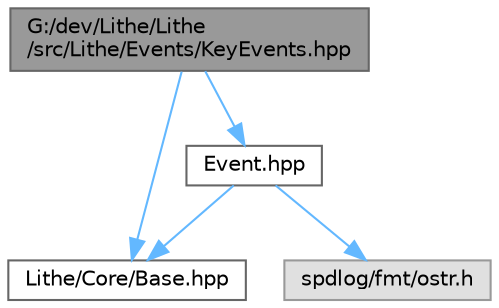 digraph "G:/dev/Lithe/Lithe/src/Lithe/Events/KeyEvents.hpp"
{
 // LATEX_PDF_SIZE
  bgcolor="transparent";
  edge [fontname=Helvetica,fontsize=10,labelfontname=Helvetica,labelfontsize=10];
  node [fontname=Helvetica,fontsize=10,shape=box,height=0.2,width=0.4];
  Node1 [id="Node000001",label="G:/dev/Lithe/Lithe\l/src/Lithe/Events/KeyEvents.hpp",height=0.2,width=0.4,color="gray40", fillcolor="grey60", style="filled", fontcolor="black",tooltip="Header file describing all keyboard related events (key pressed/released)."];
  Node1 -> Node2 [id="edge1_Node000001_Node000002",color="steelblue1",style="solid",tooltip=" "];
  Node2 [id="Node000002",label="Lithe/Core/Base.hpp",height=0.2,width=0.4,color="grey40", fillcolor="white", style="filled",URL="$_base_8hpp.html",tooltip="Main macros defines."];
  Node1 -> Node3 [id="edge2_Node000001_Node000003",color="steelblue1",style="solid",tooltip=" "];
  Node3 [id="Node000003",label="Event.hpp",height=0.2,width=0.4,color="grey40", fillcolor="white", style="filled",URL="$_event_8hpp.html",tooltip=" "];
  Node3 -> Node2 [id="edge3_Node000003_Node000002",color="steelblue1",style="solid",tooltip=" "];
  Node3 -> Node4 [id="edge4_Node000003_Node000004",color="steelblue1",style="solid",tooltip=" "];
  Node4 [id="Node000004",label="spdlog/fmt/ostr.h",height=0.2,width=0.4,color="grey60", fillcolor="#E0E0E0", style="filled",tooltip=" "];
}
